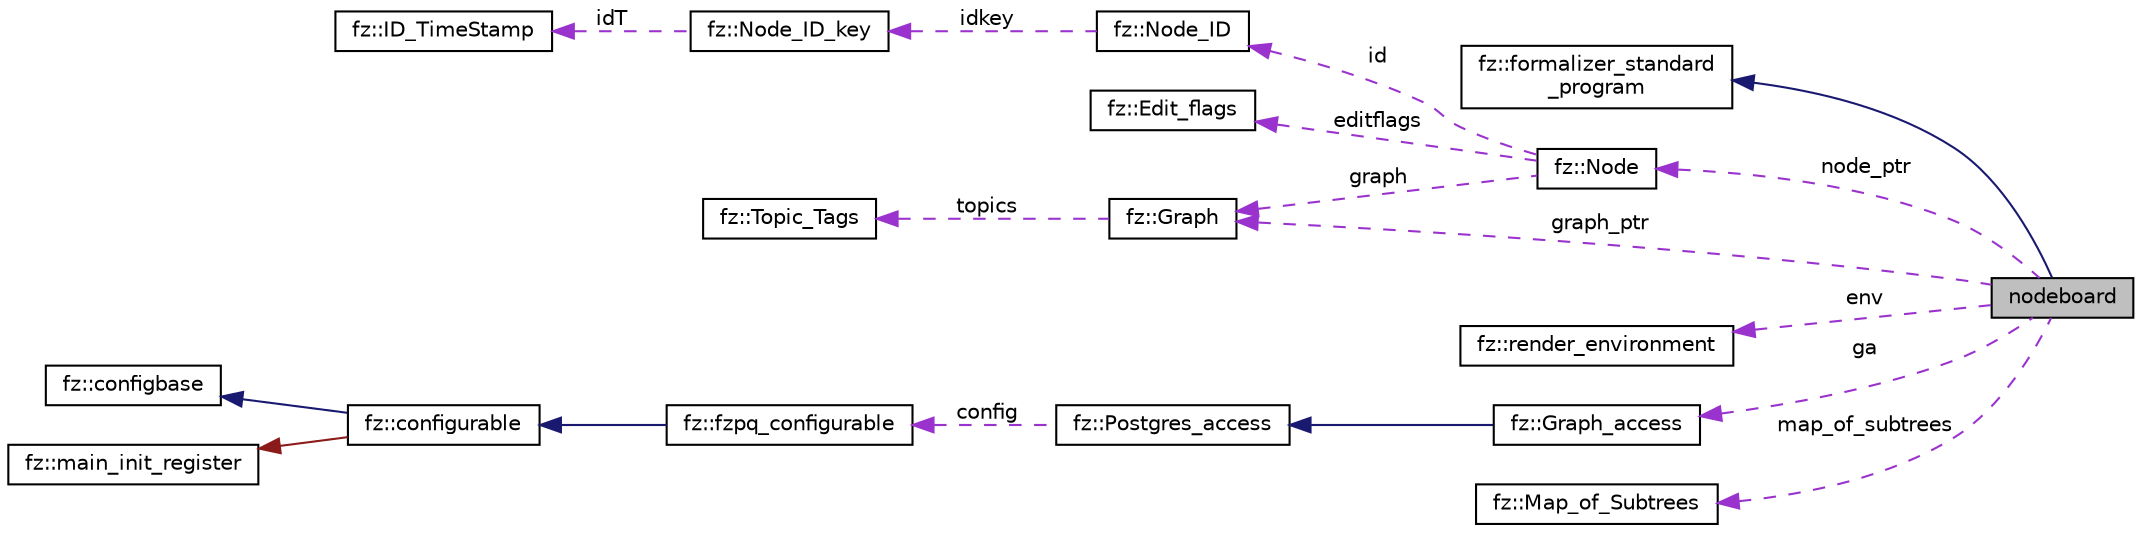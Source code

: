 digraph "nodeboard"
{
 // LATEX_PDF_SIZE
  edge [fontname="Helvetica",fontsize="10",labelfontname="Helvetica",labelfontsize="10"];
  node [fontname="Helvetica",fontsize="10",shape=record];
  rankdir="LR";
  Node1 [label="nodeboard",height=0.2,width=0.4,color="black", fillcolor="grey75", style="filled", fontcolor="black",tooltip=" "];
  Node2 -> Node1 [dir="back",color="midnightblue",fontsize="10",style="solid",fontname="Helvetica"];
  Node2 [label="fz::formalizer_standard\l_program",height=0.2,width=0.4,color="black", fillcolor="white", style="filled",URL="$classfz_1_1formalizer__standard__program.html",tooltip="This class provides a framework for standardized Formalizer programs."];
  Node3 -> Node1 [dir="back",color="darkorchid3",fontsize="10",style="dashed",label=" graph_ptr" ,fontname="Helvetica"];
  Node3 [label="fz::Graph",height=0.2,width=0.4,color="black", fillcolor="white", style="filled",URL="$classfz_1_1Graph.html",tooltip=" "];
  Node4 -> Node3 [dir="back",color="darkorchid3",fontsize="10",style="dashed",label=" topics" ,fontname="Helvetica"];
  Node4 [label="fz::Topic_Tags",height=0.2,width=0.4,color="black", fillcolor="white", style="filled",URL="$classfz_1_1Topic__Tags.html",tooltip="Topic tag data, arranged by integer Index-ID."];
  Node5 -> Node1 [dir="back",color="darkorchid3",fontsize="10",style="dashed",label=" env" ,fontname="Helvetica"];
  Node5 [label="fz::render_environment",height=0.2,width=0.4,color="black", fillcolor="white", style="filled",URL="$structfz_1_1render__environment.html",tooltip="Configuration for a template rendering environment."];
  Node6 -> Node1 [dir="back",color="darkorchid3",fontsize="10",style="dashed",label=" node_ptr" ,fontname="Helvetica"];
  Node6 [label="fz::Node",height=0.2,width=0.4,color="black", fillcolor="white", style="filled",URL="$classfz_1_1Node.html",tooltip="The Node class is the principal object type within a Formalizer Graph."];
  Node7 -> Node6 [dir="back",color="darkorchid3",fontsize="10",style="dashed",label=" id" ,fontname="Helvetica"];
  Node7 [label="fz::Node_ID",height=0.2,width=0.4,color="black", fillcolor="white", style="filled",URL="$classfz_1_1Node__ID.html",tooltip="Node ID that caches its ID stamp for frequent use."];
  Node8 -> Node7 [dir="back",color="darkorchid3",fontsize="10",style="dashed",label=" idkey" ,fontname="Helvetica"];
  Node8 [label="fz::Node_ID_key",height=0.2,width=0.4,color="black", fillcolor="white", style="filled",URL="$structfz_1_1Node__ID__key.html",tooltip="Standardized Formalizer Node ID key."];
  Node9 -> Node8 [dir="back",color="darkorchid3",fontsize="10",style="dashed",label=" idT" ,fontname="Helvetica"];
  Node9 [label="fz::ID_TimeStamp",height=0.2,width=0.4,color="black", fillcolor="white", style="filled",URL="$structfz_1_1ID__TimeStamp.html",tooltip="Timestamp IDs in the format required for Node IDs."];
  Node10 -> Node6 [dir="back",color="darkorchid3",fontsize="10",style="dashed",label=" editflags" ,fontname="Helvetica"];
  Node10 [label="fz::Edit_flags",height=0.2,width=0.4,color="black", fillcolor="white", style="filled",URL="$classfz_1_1Edit__flags.html",tooltip="A bitmask of flags for the data components of a Node."];
  Node3 -> Node6 [dir="back",color="darkorchid3",fontsize="10",style="dashed",label=" graph" ,fontname="Helvetica"];
  Node11 -> Node1 [dir="back",color="darkorchid3",fontsize="10",style="dashed",label=" ga" ,fontname="Helvetica"];
  Node11 [label="fz::Graph_access",height=0.2,width=0.4,color="black", fillcolor="white", style="filled",URL="$structfz_1_1Graph__access.html",tooltip="A standardized way to access the Graph database."];
  Node12 -> Node11 [dir="back",color="midnightblue",fontsize="10",style="solid",fontname="Helvetica"];
  Node12 [label="fz::Postgres_access",height=0.2,width=0.4,color="black", fillcolor="white", style="filled",URL="$structfz_1_1Postgres__access.html",tooltip="A standardized way to access the Formalizer database."];
  Node13 -> Node12 [dir="back",color="darkorchid3",fontsize="10",style="dashed",label=" config" ,fontname="Helvetica"];
  Node13 [label="fz::fzpq_configurable",height=0.2,width=0.4,color="black", fillcolor="white", style="filled",URL="$classfz_1_1fzpq__configurable.html",tooltip=" "];
  Node14 -> Node13 [dir="back",color="midnightblue",fontsize="10",style="solid",fontname="Helvetica"];
  Node14 [label="fz::configurable",height=0.2,width=0.4,color="black", fillcolor="white", style="filled",URL="$classfz_1_1configurable.html",tooltip="Formalizer standard programs that can use configuration files should include a class that inherits co..."];
  Node15 -> Node14 [dir="back",color="midnightblue",fontsize="10",style="solid",fontname="Helvetica"];
  Node15 [label="fz::configbase",height=0.2,width=0.4,color="black", fillcolor="white", style="filled",URL="$classfz_1_1configbase.html",tooltip="This is the base component for Formalizer configuration file configuration parameter loading and pars..."];
  Node16 -> Node14 [dir="back",color="firebrick4",fontsize="10",style="solid",fontname="Helvetica"];
  Node16 [label="fz::main_init_register",height=0.2,width=0.4,color="black", fillcolor="white", style="filled",URL="$classfz_1_1main__init__register.html",tooltip="Classes that need an initialization function to be called first-thing upon entering main() (but not b..."];
  Node17 -> Node1 [dir="back",color="darkorchid3",fontsize="10",style="dashed",label=" map_of_subtrees" ,fontname="Helvetica"];
  Node17 [label="fz::Map_of_Subtrees",height=0.2,width=0.4,color="black", fillcolor="white", style="filled",URL="$structfz_1_1Map__of__Subtrees.html",tooltip="See how this is used in fzgraphhtml and nodeboard."];
}
